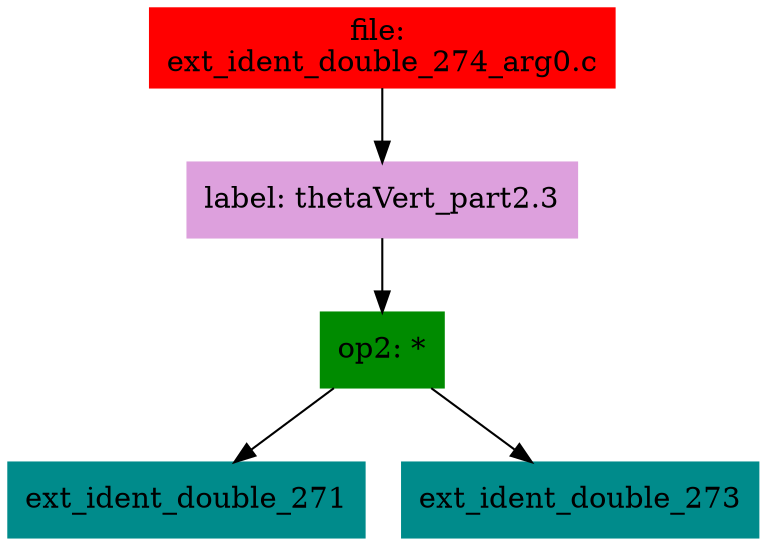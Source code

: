 digraph G {
node [shape=box]

0 [label="file: 
ext_ident_double_274_arg0.c",color=red, style=filled]
1 [label="label: thetaVert_part2.3",color=plum, style=filled]
0 -> 1
2 [label="op2: *",color=green4, style=filled]
1 -> 2
3 [label="ext_ident_double_271",color=cyan4, style=filled]
2 -> 3
22 [label="ext_ident_double_273",color=cyan4, style=filled]
2 -> 22


}


